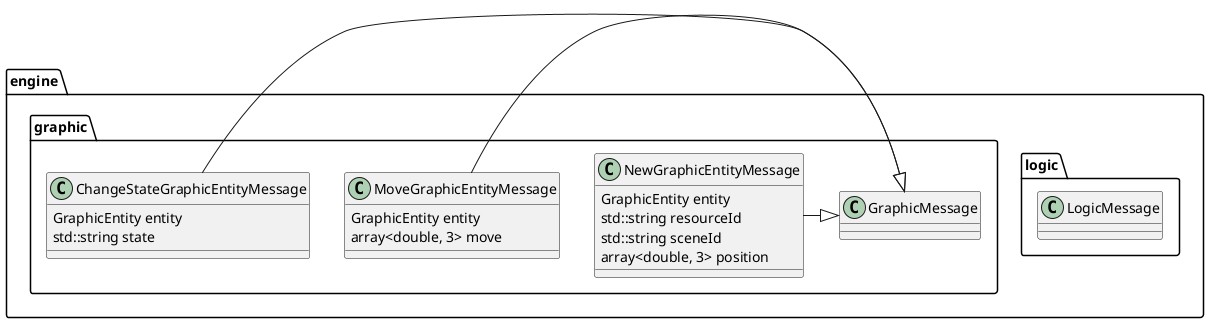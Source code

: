 @startuml entity

package engine
{

package logic
{
	class LogicMessage
}
package graphic
{
	class GraphicMessage
	class NewGraphicEntityMessage
	class MoveGraphicEntityMessage
	class ChangeStateGraphicEntityMessage
}
NewGraphicEntityMessage -|> GraphicMessage
NewGraphicEntityMessage : GraphicEntity entity
NewGraphicEntityMessage : std::string resourceId
NewGraphicEntityMessage : std::string sceneId
NewGraphicEntityMessage : array<double, 3> position

MoveGraphicEntityMessage -|> GraphicMessage
MoveGraphicEntityMessage : GraphicEntity entity
MoveGraphicEntityMessage : array<double, 3> move

ChangeStateGraphicEntityMessage -|> GraphicMessage
ChangeStateGraphicEntityMessage : GraphicEntity entity
ChangeStateGraphicEntityMessage : std::string state

}

@enduml
